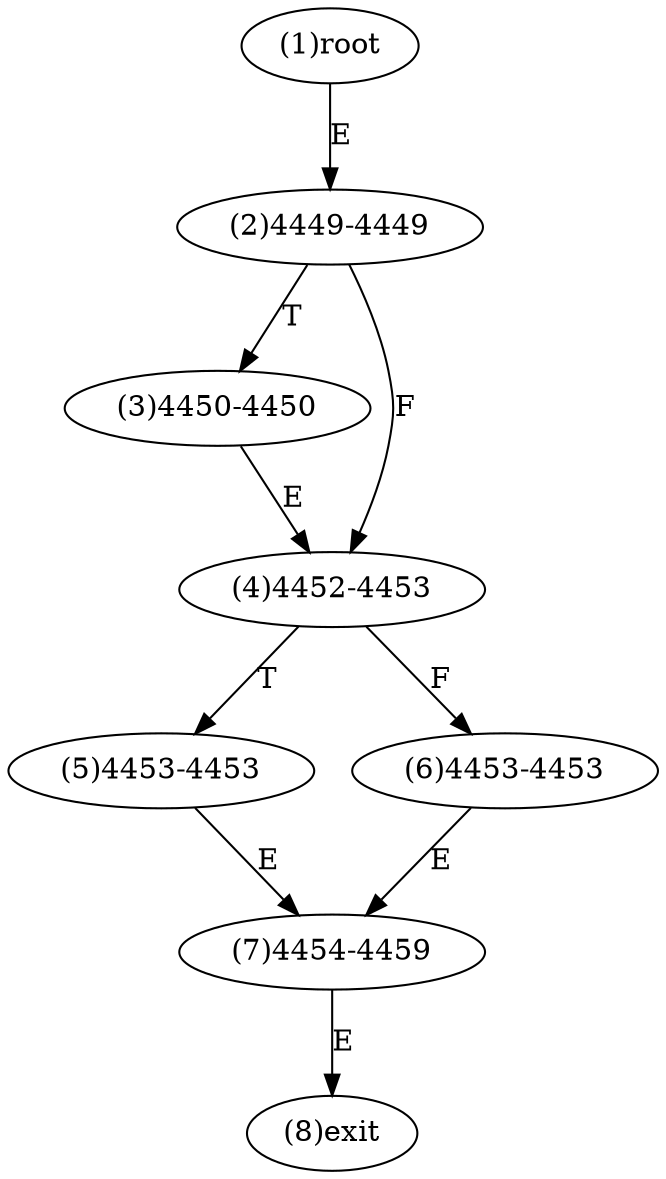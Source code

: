 digraph "" { 
1[ label="(1)root"];
2[ label="(2)4449-4449"];
3[ label="(3)4450-4450"];
4[ label="(4)4452-4453"];
5[ label="(5)4453-4453"];
6[ label="(6)4453-4453"];
7[ label="(7)4454-4459"];
8[ label="(8)exit"];
1->2[ label="E"];
2->4[ label="F"];
2->3[ label="T"];
3->4[ label="E"];
4->6[ label="F"];
4->5[ label="T"];
5->7[ label="E"];
6->7[ label="E"];
7->8[ label="E"];
}